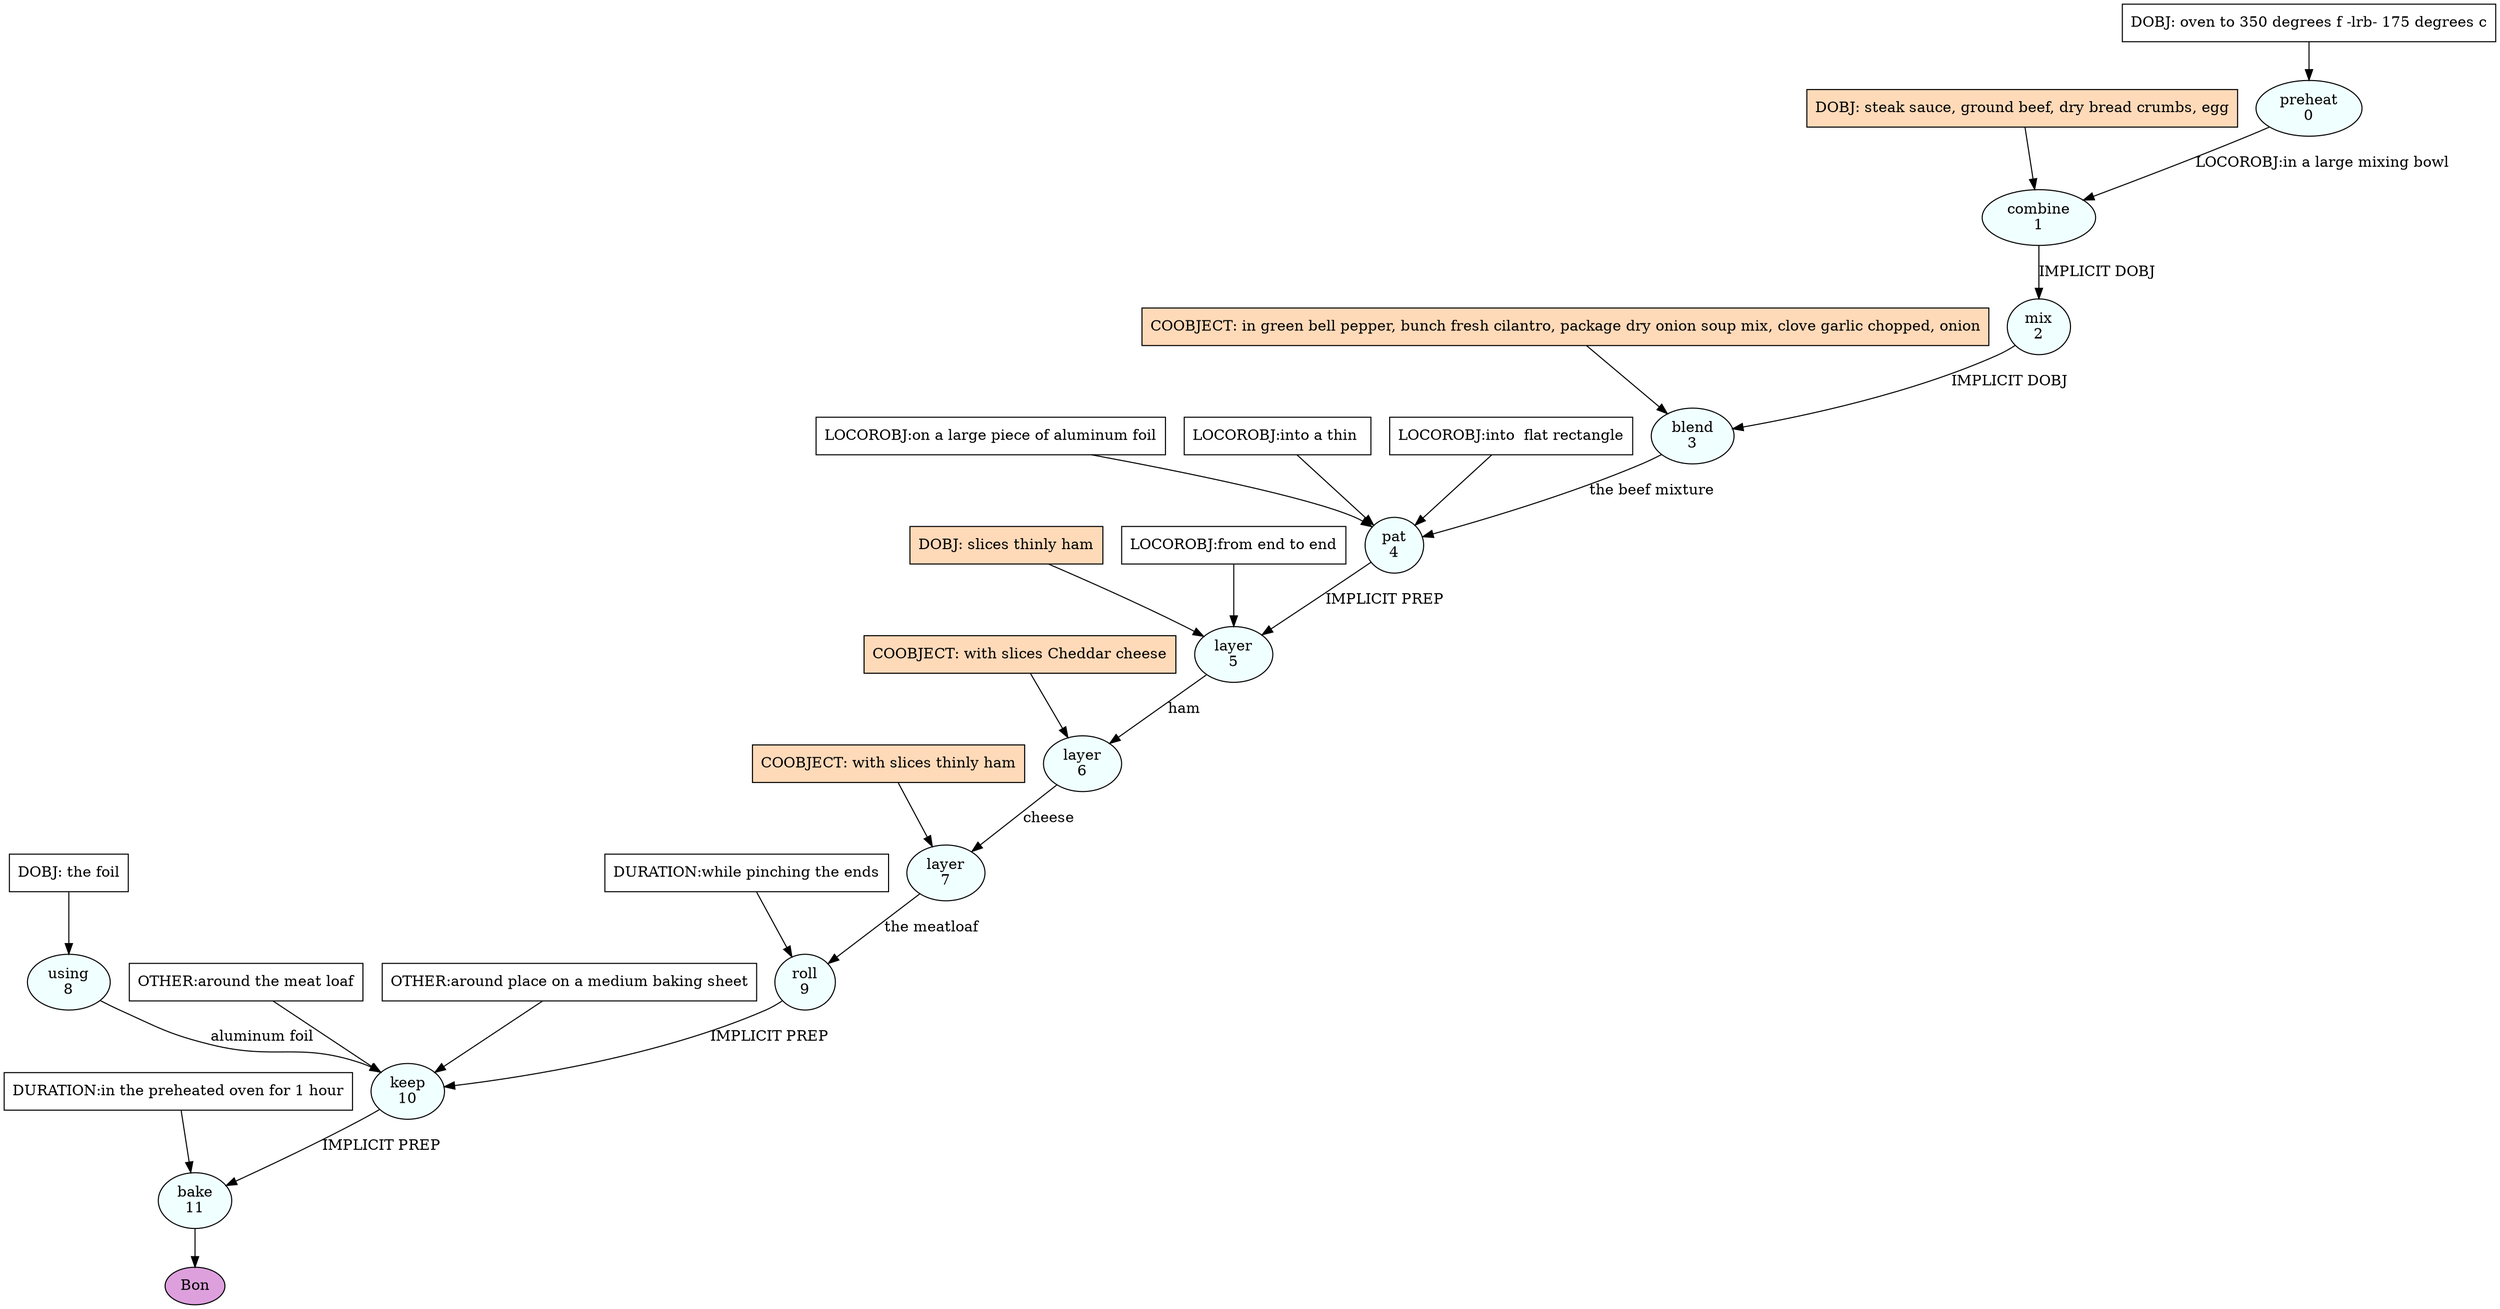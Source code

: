 digraph recipe {
E0[label="preheat
0", shape=oval, style=filled, fillcolor=azure]
E1[label="combine
1", shape=oval, style=filled, fillcolor=azure]
E2[label="mix
2", shape=oval, style=filled, fillcolor=azure]
E3[label="blend
3", shape=oval, style=filled, fillcolor=azure]
E4[label="pat
4", shape=oval, style=filled, fillcolor=azure]
E5[label="layer
5", shape=oval, style=filled, fillcolor=azure]
E6[label="layer
6", shape=oval, style=filled, fillcolor=azure]
E7[label="layer
7", shape=oval, style=filled, fillcolor=azure]
E8[label="using
8", shape=oval, style=filled, fillcolor=azure]
E9[label="roll
9", shape=oval, style=filled, fillcolor=azure]
E10[label="keep
10", shape=oval, style=filled, fillcolor=azure]
E11[label="bake
11", shape=oval, style=filled, fillcolor=azure]
D8[label="DOBJ: the foil", shape=box, style=filled, fillcolor=white]
D8 -> E8
D0[label="DOBJ: oven to 350 degrees f -lrb- 175 degrees c", shape=box, style=filled, fillcolor=white]
D0 -> E0
D1_ing[label="DOBJ: steak sauce, ground beef, dry bread crumbs, egg", shape=box, style=filled, fillcolor=peachpuff]
D1_ing -> E1
E0 -> E1 [label="LOCOROBJ:in a large mixing bowl"]
E1 -> E2 [label="IMPLICIT DOBJ"]
E2 -> E3 [label="IMPLICIT DOBJ"]
P3_0_ing[label="COOBJECT: in green bell pepper, bunch fresh cilantro, package dry onion soup mix, clove garlic chopped, onion", shape=box, style=filled, fillcolor=peachpuff]
P3_0_ing -> E3
E3 -> E4 [label="the beef mixture"]
P4_0_0[label="LOCOROBJ:on a large piece of aluminum foil", shape=box, style=filled, fillcolor=white]
P4_0_0 -> E4
P4_1_0[label="LOCOROBJ:into a thin ", shape=box, style=filled, fillcolor=white]
P4_1_0 -> E4
P4_1_1[label="LOCOROBJ:into  flat rectangle", shape=box, style=filled, fillcolor=white]
P4_1_1 -> E4
D5_ing[label="DOBJ: slices thinly ham", shape=box, style=filled, fillcolor=peachpuff]
D5_ing -> E5
E4 -> E5 [label="IMPLICIT PREP"]
P5_1_0[label="LOCOROBJ:from end to end", shape=box, style=filled, fillcolor=white]
P5_1_0 -> E5
E5 -> E6 [label="ham"]
P6_0_ing[label="COOBJECT: with slices Cheddar cheese", shape=box, style=filled, fillcolor=peachpuff]
P6_0_ing -> E6
E6 -> E7 [label="cheese"]
P7_0_ing[label="COOBJECT: with slices thinly ham", shape=box, style=filled, fillcolor=peachpuff]
P7_0_ing -> E7
E7 -> E9 [label="the meatloaf"]
P9_0_0[label="DURATION:while pinching the ends", shape=box, style=filled, fillcolor=white]
P9_0_0 -> E9
E8 -> E10 [label="aluminum foil"]
E9 -> E10 [label="IMPLICIT PREP"]
P10_1_0[label="OTHER:around the meat loaf", shape=box, style=filled, fillcolor=white]
P10_1_0 -> E10
P10_1_1[label="OTHER:around place on a medium baking sheet", shape=box, style=filled, fillcolor=white]
P10_1_1 -> E10
E10 -> E11 [label="IMPLICIT PREP"]
P11_1_0[label="DURATION:in the preheated oven for 1 hour", shape=box, style=filled, fillcolor=white]
P11_1_0 -> E11
EOR[label="Bon", shape=oval, style=filled, fillcolor=plum]
E11 -> EOR
}
